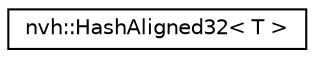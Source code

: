 digraph "Graphical Class Hierarchy"
{
 // LATEX_PDF_SIZE
  edge [fontname="Helvetica",fontsize="10",labelfontname="Helvetica",labelfontsize="10"];
  node [fontname="Helvetica",fontsize="10",shape=record];
  rankdir="LR";
  Node0 [label="nvh::HashAligned32\< T \>",height=0.2,width=0.4,color="black", fillcolor="white", style="filled",URL="$structnvh_1_1_hash_aligned32.html",tooltip=" "];
}
